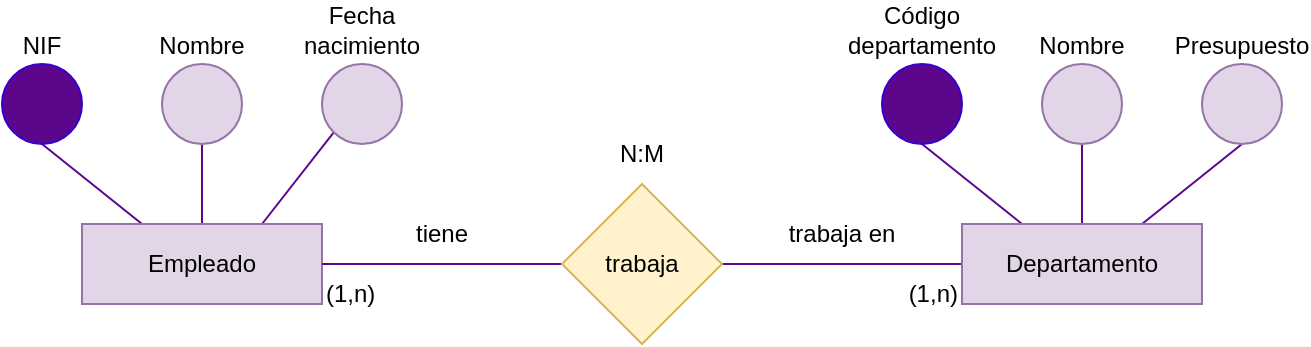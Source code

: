 <mxfile>
    <diagram id="6gfDzhR8UG0JMTbnyaS-" name="Page-1">
        <mxGraphModel dx="1569" dy="606" grid="1" gridSize="10" guides="1" tooltips="1" connect="1" arrows="1" fold="1" page="1" pageScale="1" pageWidth="850" pageHeight="1100" math="0" shadow="0">
            <root>
                <mxCell id="0"/>
                <mxCell id="1" parent="0"/>
                <mxCell id="2" style="edgeStyle=none;html=1;exitX=0.25;exitY=0;exitDx=0;exitDy=0;entryX=0.5;entryY=1;entryDx=0;entryDy=0;strokeColor=#5C068C;endArrow=none;endFill=0;" parent="1" source="5" target="13" edge="1">
                    <mxGeometry relative="1" as="geometry"/>
                </mxCell>
                <mxCell id="3" style="edgeStyle=none;html=1;exitX=0.5;exitY=0;exitDx=0;exitDy=0;entryX=0.5;entryY=1;entryDx=0;entryDy=0;strokeColor=#5C068C;endArrow=none;endFill=0;" parent="1" source="5" target="14" edge="1">
                    <mxGeometry relative="1" as="geometry"/>
                </mxCell>
                <mxCell id="4" style="edgeStyle=none;html=1;exitX=0.75;exitY=0;exitDx=0;exitDy=0;entryX=0.5;entryY=1;entryDx=0;entryDy=0;strokeColor=#5C068C;endArrow=none;endFill=0;" parent="1" source="5" target="15" edge="1">
                    <mxGeometry relative="1" as="geometry"/>
                </mxCell>
                <mxCell id="19" style="edgeStyle=none;html=1;exitX=0;exitY=0.5;exitDx=0;exitDy=0;entryX=1;entryY=0.5;entryDx=0;entryDy=0;endArrow=none;endFill=0;strokeColor=#5C068C;" parent="1" source="5" target="17" edge="1">
                    <mxGeometry relative="1" as="geometry"/>
                </mxCell>
                <mxCell id="5" value="Departamento" style="rounded=0;whiteSpace=wrap;html=1;fillColor=#e1d5e7;strokeColor=#9673a6;" parent="1" vertex="1">
                    <mxGeometry x="440" y="200" width="120" height="40" as="geometry"/>
                </mxCell>
                <mxCell id="6" style="edgeStyle=none;html=1;exitX=0.25;exitY=0;exitDx=0;exitDy=0;entryX=0.5;entryY=1;entryDx=0;entryDy=0;strokeColor=#5C068C;endArrow=none;endFill=0;" parent="1" source="16" target="10" edge="1">
                    <mxGeometry relative="1" as="geometry">
                        <mxPoint x="30" y="200" as="sourcePoint"/>
                    </mxGeometry>
                </mxCell>
                <mxCell id="7" style="edgeStyle=none;html=1;exitX=0.5;exitY=0;exitDx=0;exitDy=0;entryX=0.5;entryY=1;entryDx=0;entryDy=0;strokeColor=#5C068C;endArrow=none;endFill=0;" parent="1" source="16" target="11" edge="1">
                    <mxGeometry relative="1" as="geometry">
                        <mxPoint x="60" y="200" as="sourcePoint"/>
                    </mxGeometry>
                </mxCell>
                <mxCell id="8" style="edgeStyle=none;html=1;entryX=0;entryY=1;entryDx=0;entryDy=0;strokeColor=#5C068C;endArrow=none;endFill=0;" parent="1" target="12" edge="1">
                    <mxGeometry relative="1" as="geometry">
                        <mxPoint x="90" y="200" as="sourcePoint"/>
                        <mxPoint x="140" y="160" as="targetPoint"/>
                    </mxGeometry>
                </mxCell>
                <mxCell id="10" value="NIF" style="ellipse;whiteSpace=wrap;html=1;aspect=fixed;fillColor=#5C068C;fontColor=#000000;strokeColor=#3700CC;verticalAlign=bottom;labelPosition=center;verticalLabelPosition=top;align=center;" parent="1" vertex="1">
                    <mxGeometry x="-40" y="120" width="40" height="40" as="geometry"/>
                </mxCell>
                <mxCell id="11" value="Nombre" style="ellipse;whiteSpace=wrap;html=1;aspect=fixed;fillColor=#e1d5e7;strokeColor=#9673a6;verticalAlign=bottom;labelPosition=center;verticalLabelPosition=top;align=center;" parent="1" vertex="1">
                    <mxGeometry x="40" y="120" width="40" height="40" as="geometry"/>
                </mxCell>
                <mxCell id="12" value="Fecha nacimiento" style="ellipse;whiteSpace=wrap;html=1;aspect=fixed;fillColor=#e1d5e7;strokeColor=#9673a6;verticalAlign=bottom;labelPosition=center;verticalLabelPosition=top;align=center;" parent="1" vertex="1">
                    <mxGeometry x="120" y="120" width="40" height="40" as="geometry"/>
                </mxCell>
                <mxCell id="13" value="Código departamento" style="ellipse;whiteSpace=wrap;html=1;aspect=fixed;fillColor=#5C068C;fontColor=#000000;strokeColor=#3700CC;verticalAlign=bottom;labelPosition=center;verticalLabelPosition=top;align=center;" parent="1" vertex="1">
                    <mxGeometry x="400" y="120" width="40" height="40" as="geometry"/>
                </mxCell>
                <mxCell id="14" value="Nombre" style="ellipse;whiteSpace=wrap;html=1;aspect=fixed;fillColor=#e1d5e7;strokeColor=#9673a6;verticalAlign=bottom;labelPosition=center;verticalLabelPosition=top;align=center;" parent="1" vertex="1">
                    <mxGeometry x="480" y="120" width="40" height="40" as="geometry"/>
                </mxCell>
                <mxCell id="15" value="Presupuesto" style="ellipse;whiteSpace=wrap;html=1;aspect=fixed;fillColor=#e1d5e7;strokeColor=#9673a6;verticalAlign=bottom;labelPosition=center;verticalLabelPosition=top;align=center;" parent="1" vertex="1">
                    <mxGeometry x="560" y="120" width="40" height="40" as="geometry"/>
                </mxCell>
                <mxCell id="16" value="Empleado" style="rounded=0;whiteSpace=wrap;html=1;fillColor=#e1d5e7;strokeColor=#9673a6;" parent="1" vertex="1">
                    <mxGeometry y="200" width="120" height="40" as="geometry"/>
                </mxCell>
                <mxCell id="20" style="edgeStyle=none;html=1;exitX=0;exitY=0.5;exitDx=0;exitDy=0;entryX=1;entryY=0.5;entryDx=0;entryDy=0;endArrow=none;endFill=0;strokeColor=#5C068C;" parent="1" source="17" target="16" edge="1">
                    <mxGeometry relative="1" as="geometry"/>
                </mxCell>
                <mxCell id="17" value="trabaja" style="rhombus;whiteSpace=wrap;html=1;fillColor=#fff2cc;strokeColor=#d6b656;" parent="1" vertex="1">
                    <mxGeometry x="240" y="180" width="80" height="80" as="geometry"/>
                </mxCell>
                <mxCell id="21" value="tiene" style="text;html=1;strokeColor=none;fillColor=none;align=center;verticalAlign=middle;whiteSpace=wrap;rounded=0;" parent="1" vertex="1">
                    <mxGeometry x="120" y="190" width="120" height="30" as="geometry"/>
                </mxCell>
                <mxCell id="22" value="trabaja en" style="text;html=1;strokeColor=none;fillColor=none;align=center;verticalAlign=middle;whiteSpace=wrap;rounded=0;" parent="1" vertex="1">
                    <mxGeometry x="320" y="190" width="120" height="30" as="geometry"/>
                </mxCell>
                <mxCell id="23" value="N:M" style="text;html=1;strokeColor=none;fillColor=none;align=center;verticalAlign=middle;whiteSpace=wrap;rounded=0;" parent="1" vertex="1">
                    <mxGeometry x="220" y="150" width="120" height="30" as="geometry"/>
                </mxCell>
                <mxCell id="24" value="(1,n)" style="text;html=1;strokeColor=none;fillColor=none;align=left;verticalAlign=middle;whiteSpace=wrap;rounded=0;" vertex="1" parent="1">
                    <mxGeometry x="120" y="220" width="120" height="30" as="geometry"/>
                </mxCell>
                <mxCell id="25" value="(1,n)" style="text;html=1;strokeColor=none;fillColor=none;align=right;verticalAlign=middle;whiteSpace=wrap;rounded=0;" vertex="1" parent="1">
                    <mxGeometry x="320" y="220" width="120" height="30" as="geometry"/>
                </mxCell>
            </root>
        </mxGraphModel>
    </diagram>
</mxfile>